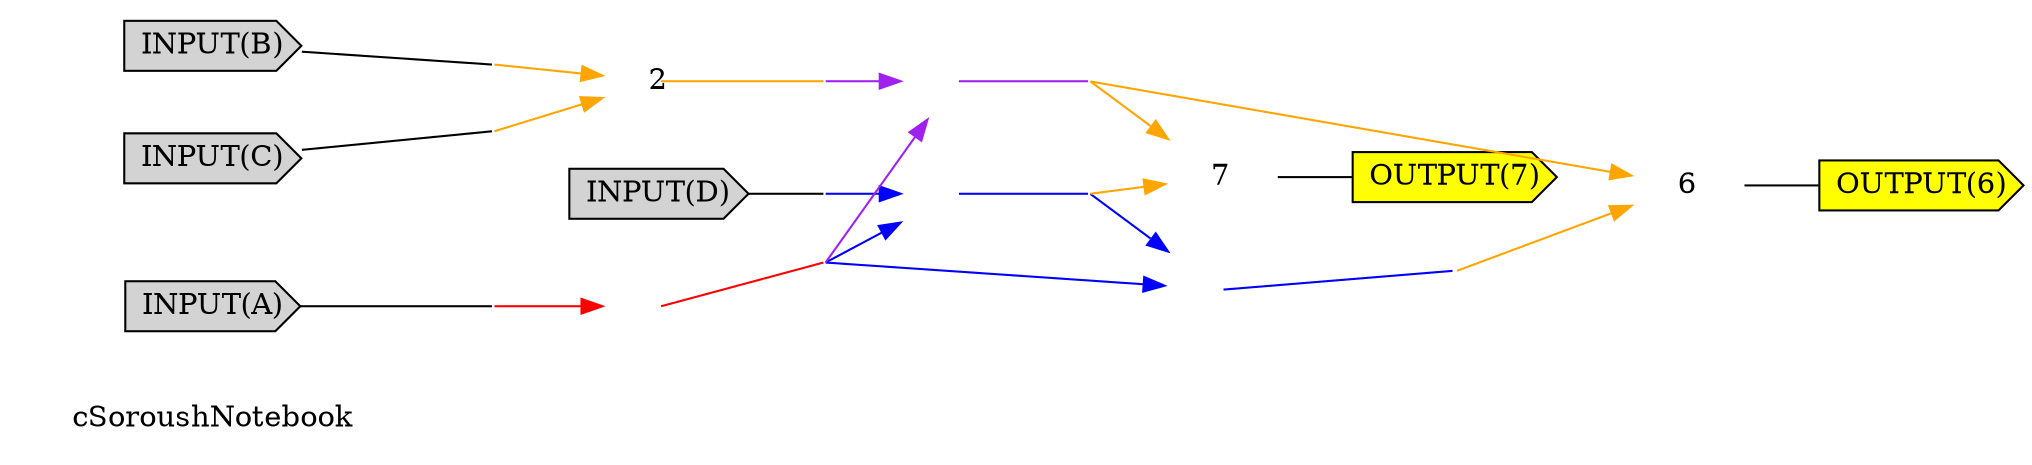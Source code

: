digraph a
{
	//4 Inputs
	//2 Outputs
	//7 Gates
	overlap = false;
	rankdir = LR;
	splines = false;
	"cSoroushNotebook" [color = invis]
	A [label = "INPUT(A)" shape = cds style = filled]
	OA [label = "", fixedsize="false", width=0, height=0, shape=none]
	A -> OA [arrowhead=none]
	B [label = "INPUT(B)" shape = cds style = filled]
	OB [label = "", fixedsize="false", width=0, height=0, shape=none]
	B -> OB [arrowhead=none]
	C [label = "INPUT(C)" shape = cds style = filled]
	OC [label = "", fixedsize="false", width=0, height=0, shape=none]
	C -> OC [arrowhead=none]
	D [label = "INPUT(D)" shape = cds style = filled]
	OD [label = "", fixedsize="false", width=0, height=0, shape=none]
	D -> OD [arrowhead=none]
	O6 [label = "OUTPUT(6)" shape = cds style = filled fillcolor = yellow]
	O7 [label = "OUTPUT(7)" shape = cds style = filled fillcolor = yellow]
	1 [label = "1" shape = none fillcolor = red fontcolor = white image="NOT.png"];
	1 -> O1 [arrowhead=none color = red tailclip=false]
	O1 [label = "", fixedsize="false", width=0, height=0, shape=none]
	OA -> 1 [color = red];
	2 [label = "2" shape = none fillcolor = orange fontcolor = black image="AND.png"];
	2 -> O2 [arrowhead=none color = orange tailclip=false]
	O2 [label = "", fixedsize="false", width=0, height=0, shape=none]
	OB -> 2 [color = orange];
	OC -> 2 [color = orange];
	3 [label = "3" shape = none fillcolor = blue fontcolor = white image="NAND.png"];
	3 -> O3 [arrowhead=none color = blue tailclip=false]
	O3 [label = "", fixedsize="false", width=0, height=0, shape=none]
	O1 -> 3 [color = blue];
	OD -> 3 [color = blue];
	4 [label = "4" shape = none fillcolor = blue fontcolor = white image="NAND.png"];
	4 -> O4 [arrowhead=none color = blue tailclip=false]
	O4 [label = "", fixedsize="false", width=0, height=0, shape=none]
	O1 -> 4 [color = blue];
	O3 -> 4 [color = blue];
	5 [label = "5" shape = none fillcolor = purple fontcolor = white image="OR.png"];
	5 -> O5 [arrowhead=none color = purple tailclip=false]
	O5 [label = "", fixedsize="false", width=0, height=0, shape=none]
	O1 -> 5 [color = purple];
	O2 -> 5 [color = purple];
	6 [label = "6" shape = none fillcolor = orange fontcolor = black image="AND.png"];
	O4 -> 6 [color = orange];
	O5 -> 6 [color = orange];
	7 [label = "7" shape = none fillcolor = orange fontcolor = black image="AND.png"];
	O3 -> 7 [color = orange];
	O5 -> 7 [color = orange];
	6 -> O6 [arrowhead=none color = black]
	7 -> O7 [arrowhead=none color = black]
}
